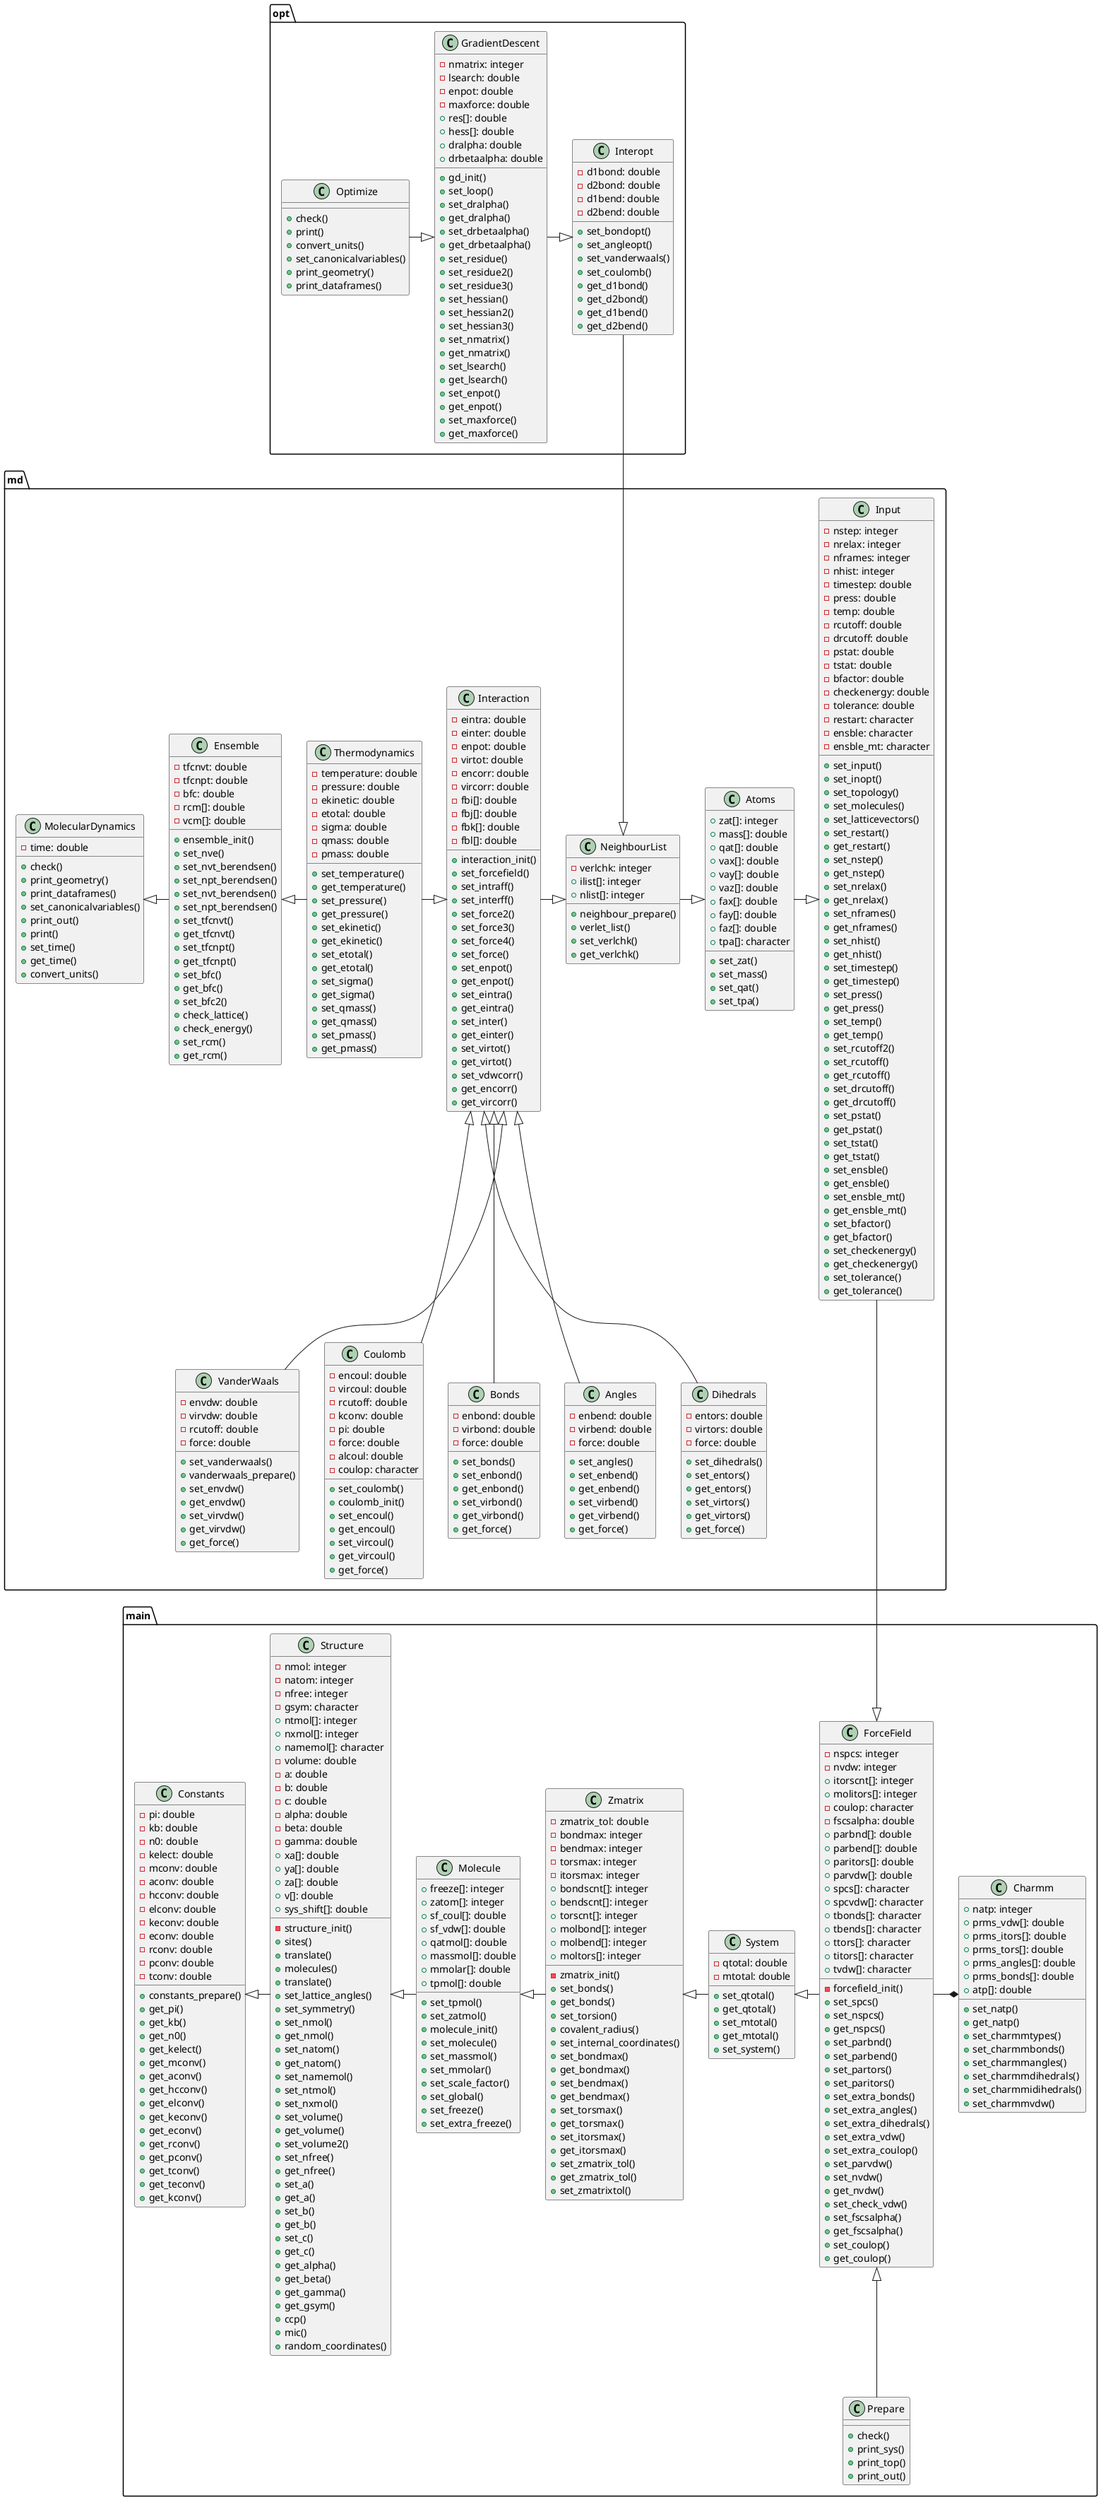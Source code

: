 @startuml
package main{
class Constants{
    - pi: double
    - kb: double
    - n0: double
    - kelect: double
    - mconv: double
    - aconv: double
    - hcconv: double
    - elconv: double
    - keconv: double
    - econv: double
    - rconv: double
    - pconv: double
    - tconv: double
    + constants_prepare()
    + get_pi()
    + get_kb()
    + get_n0()
    + get_kelect()
    + get_mconv()
    + get_aconv()
    + get_hcconv()
    + get_elconv()
    + get_keconv()
    + get_econv()
    + get_rconv()
    + get_pconv()
    + get_tconv()
    + get_teconv()
    + get_kconv()
}
class Structure{
    - nmol: integer
    - natom: integer
    - nfree: integer
    - gsym: character
    + ntmol[]: integer
    + nxmol[]: integer
    + namemol[]: character
    - volume: double
    - a: double
    - b: double
    - c: double
    - alpha: double
    - beta: double
    - gamma: double
    + xa[]: double
    + ya[]: double
    + za[]: double
    + v[]: double
    + sys_shift[]: double
    - structure_init()
    + sites()
    + translate()
    + molecules()
    + translate()
    + set_lattice_angles()
    + set_symmetry()
    + set_nmol()
    + get_nmol()
    + set_natom()
    + get_natom()
    + set_namemol()
    + set_ntmol()
    + set_nxmol()
    + set_volume()
    + get_volume()
    + set_volume2()
    + set_nfree()
    + get_nfree()
    + set_a()
    + get_a()
    + set_b()
    + get_b()
    + set_c()
    + get_c()
    + get_alpha()
    + get_beta()
    + get_gamma()
    + get_gsym()
    + ccp()
    + mic()
    + random_coordinates()
}
Constants <|-right- Structure
class Molecule{
    + freeze[]: integer
    + zatom[]: integer
    + sf_coul[]: double
    + sf_vdw[]: double
    + qatmol[]: double
    + massmol[]: double
    + mmolar[]: double
    + tpmol[]: double
    + set_tpmol()
    + set_zatmol()
    + molecule_init()
    + set_molecule()
    + set_massmol()
    + set_mmolar()
    + set_scale_factor()
    + set_global()
    + set_freeze()
    + set_extra_freeze()
}
Structure <|-right- Molecule
class System{
    - qtotal: double
    - mtotal: double
    + set_qtotal()
    + get_qtotal()
    + set_mtotal()
    + get_mtotal()
    + set_system()
}
Molecule <|-right- Zmatrix
Zmatrix <|-right- System
class Zmatrix{
    - zmatrix_tol: double
    - bondmax: integer
    - bendmax: integer
    - torsmax: integer
    - itorsmax: integer
    + bondscnt[]: integer
    + bendscnt[]: integer
    + torscnt[]: integer
    + molbond[]: integer
    + molbend[]: integer
    + moltors[]: integer
    - zmatrix_init()
    + set_bonds()
    + get_bonds()
    + set_torsion()
    + covalent_radius()
    + set_internal_coordinates()
    + set_bondmax()
    + get_bondmax()
    + set_bendmax()
    + get_bendmax()
    + set_torsmax()
    + get_torsmax()
    + set_itorsmax()
    + get_itorsmax()
    + set_zmatrix_tol()
    + get_zmatrix_tol()
    + set_zmatrixtol()
}
System <|-right- ForceField
class ForceField{
    - nspcs: integer
    - nvdw: integer
    + itorscnt[]: integer
    + molitors[]: integer
    - coulop: character
    - fscsalpha: double
    + parbnd[]: double
    + parbend[]: double
    + paritors[]: double
    + parvdw[]: double
    + spcs[]: character
    + spcvdw[]: character
    + tbonds[]: character
    + tbends[]: character
    + ttors[]: character
    + titors[]: character
    + tvdw[]: character
    - forcefield_init()
    + set_spcs()
    + set_nspcs()
    + get_nspcs()
    + set_parbnd()
    + set_parbend()
    + set_partors()
    + set_paritors()
    + set_extra_bonds()
    + set_extra_angles()
    + set_extra_dihedrals()
    + set_extra_vdw()
    + set_extra_coulop()
    + set_parvdw()
    + set_nvdw()
    + get_nvdw()
    + set_check_vdw()
    + set_fscsalpha()
    + get_fscsalpha()
    + set_coulop()
    + get_coulop()
}
class Charmm{
    + natp: integer
    + prms_vdw[]: double
    + prms_itors[]: double
    + prms_tors[]: double
    + prms_angles[]: double
    + prms_bonds[]: double
    + atp[]: double
    + set_natp()
    + get_natp()
    + set_charmmtypes()
    + set_charmmbonds()
    + set_charmmangles()
    + set_charmmdihedrals()
    + set_charmmidihedrals()
    + set_charmmvdw()
}
ForceField -right-* Charmm
class Prepare{
    + check()
    + print_sys()
    + print_top()
    + print_out()
}
ForceField <|-- Prepare
}
' Fim do pacote main
package md {
class Input{
    - nstep: integer
    - nrelax: integer
    - nframes: integer
    - nhist: integer
    - timestep: double
    - press: double
    - temp: double 
    - rcutoff: double 
    - drcutoff: double
    - pstat: double 
    - tstat: double 
    - bfactor: double
    - checkenergy: double
    - tolerance: double
    - restart: character
    - ensble: character
    - ensble_mt: character
    + set_input()
    + set_inopt()
    + set_topology()
    + set_molecules()
    + set_latticevectors()
    + set_restart()
    + get_restart()
    + set_nstep()
    + get_nstep()
    + set_nrelax()
    + get_nrelax()
    + set_nframes()
    + get_nframes()
    + set_nhist()
    + get_nhist()
    + set_timestep()
    + get_timestep()
    + set_press()
    + get_press()
    + set_temp()
    + get_temp()
    + set_rcutoff2()
    + set_rcutoff()
    + get_rcutoff()
    + set_drcutoff()
    + get_drcutoff()
    + set_pstat()
    + get_pstat()
    + set_tstat()
    + get_tstat()
    + set_ensble()
    + get_ensble()
    + set_ensble_mt()
    + get_ensble_mt()
    + set_bfactor()
    + get_bfactor()
    + set_checkenergy()
    + get_checkenergy()
    + set_tolerance()
    + get_tolerance()
}
Input ---|> ForceField
class Atoms{
    + zat[]: integer
    + mass[]: double
    + qat[]: double
    + vax[]: double
    + vay[]: double 
    + vaz[]: double 
    + fax[]: double 
    + fay[]: double 
    + faz[]: double 
    + tpa[]: character
    + set_zat()
    + set_mass()
    + set_qat()
    + set_tpa()
}
Atoms -right-|> Input
class NeighbourList{
    - verlchk: integer
    + ilist[]: integer
    + nlist[]: integer
    + neighbour_prepare()
    + verlet_list()
    + set_verlchk()
    + get_verlchk()
}
NeighbourList -right-|> Atoms
class Interaction{
    - eintra: double
    - einter: double
    - enpot: double 
    - virtot: double 
    - encorr: double 
    - vircorr: double 
    - fbi[]: double 
    - fbj[]: double 
    - fbk[]: double 
    - fbl[]: double 
    + interaction_init()
    + set_forcefield()
    + set_intraff()
    + set_interff()
    + set_force2()
    + set_force3()
    + set_force4()
    + set_force()
    + set_enpot()
    + get_enpot()
    + set_eintra()
    + get_eintra()
    + set_inter()
    + get_einter()
    + set_virtot()
    + get_virtot()
    + set_vdwcorr()
    + get_encorr()
    + get_vircorr()
}
Interaction -right-|> NeighbourList
class Thermodynamics{
    - temperature: double 
    - pressure: double 
    - ekinetic: double 
    - etotal: double 
    - sigma: double 
    - qmass: double 
    - pmass: double 
    + set_temperature()
    + get_temperature()
    + set_pressure()
    + get_pressure()
    + set_ekinetic()
    + get_ekinetic()
    + set_etotal()
    + get_etotal()
    + set_sigma()
    + get_sigma()
    + set_qmass()
    + get_qmass()
    + set_pmass()
    + get_pmass()
}
Thermodynamics -right-|> Interaction
class VanderWaals{
    - envdw: double
    - virvdw: double 
    - rcutoff: double 
    - force: double 
    + set_vanderwaals()
    + vanderwaals_prepare()
    + set_envdw()
    + get_envdw()
    + set_virvdw()
    + get_virvdw()
    + get_force()
}
Interaction <|-- VanderWaals
class Coulomb{
    - encoul: double 
    - vircoul: double 
    - rcutoff: double 
    - kconv: double 
    - pi: double 
    - force: double 
    - alcoul: double 
    - coulop: character
    + set_coulomb()
    + coulomb_init()
    + set_encoul()
    + get_encoul()
    + set_vircoul()
    + get_vircoul()
    + get_force()
}
Interaction <|-- Coulomb
class Bonds{
    - enbond: double 
    - virbond: double 
    - force: double 
    + set_bonds()
    + set_enbond()
    + get_enbond()
    + set_virbond()
    + get_virbond()
    + get_force()
}
Interaction <|-- Bonds
class Angles{
    - enbend: double 
    - virbend: double 
    - force: double 
    + set_angles()
    + set_enbend()
    + get_enbend()
    + set_virbend()
    + get_virbend()
    + get_force()
}
Interaction <|-- Angles
class Dihedrals{
    - entors: double 
    - virtors: double 
    - force: double 
    + set_dihedrals()
    + set_entors()
    + get_entors()
    + set_virtors()
    + get_virtors()
    + get_force()
}
Interaction <|-- Dihedrals
class Ensemble{
    - tfcnvt: double 
    - tfcnpt: double 
    - bfc: double 
    - rcm[]: double 
    - vcm[]: double 
    + ensemble_init()
    + set_nve()
    + set_nvt_berendsen()
    + set_npt_berendsen()
    + set_nvt_berendsen()
    + set_npt_berendsen()
    + set_tfcnvt()
    + get_tfcnvt()
    + set_tfcnpt()
    + get_tfcnpt()
    + set_bfc()
    + get_bfc()
    + set_bfc2()
    + check_lattice()
    + check_energy()
    + set_rcm()
    + get_rcm()
}
Ensemble <|-right- Thermodynamics
class MolecularDynamics{
    - time: double 
    + check()
    + print_geometry()
    + print_dataframes()
    + set_canonicalvariables()
    + print_out()
    + print()
    + set_time()
    + get_time()
    + convert_units()
}
MolecularDynamics <|-right- Ensemble
}
package opt {
class Interopt{
    - d1bond: double 
    - d2bond: double 
    - d1bend: double 
    - d2bend: double 
    + set_bondopt()
    + set_angleopt()
    + set_vanderwaals()
    + set_coulomb()
    + get_d1bond()
    + get_d2bond()
    + get_d1bend()
    + get_d2bend()
}
Interopt --|> NeighbourList
class GradientDescent{
    - nmatrix: integer
    - lsearch: double 
    - enpot: double 
    - maxforce: double 
    + res[]: double 
    + hess[]: double
    + dralpha: double
    + drbetaalpha: double
    + gd_init()
    + set_loop()
    + set_dralpha()
    + get_dralpha()
    + set_drbetaalpha()
    + get_drbetaalpha()
    + set_residue()
    + set_residue2()
    + set_residue3()
    + set_hessian()
    + set_hessian2()
    + set_hessian3()
    + set_nmatrix()
    + get_nmatrix()
    + set_lsearch()
    + get_lsearch()
    + set_enpot()
    + get_enpot()
    + set_maxforce()
    + get_maxforce()
}
GradientDescent -right-|> Interopt
class Optimize{
    + check()
    + print()
    + convert_units()
    + set_canonicalvariables()
    + print_geometry()
    + print_dataframes()
}
Optimize -right-|> GradientDescent
}
@enduml
